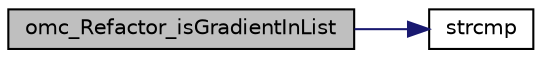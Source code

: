 digraph "omc_Refactor_isGradientInList"
{
  edge [fontname="Helvetica",fontsize="10",labelfontname="Helvetica",labelfontsize="10"];
  node [fontname="Helvetica",fontsize="10",shape=record];
  rankdir="LR";
  Node1537 [label="omc_Refactor_isGradientInList",height=0.2,width=0.4,color="black", fillcolor="grey75", style="filled", fontcolor="black"];
  Node1537 -> Node1538 [color="midnightblue",fontsize="10",style="solid",fontname="Helvetica"];
  Node1538 [label="strcmp",height=0.2,width=0.4,color="black", fillcolor="white", style="filled",URL="$db/d13/_c_vode_get_8m.html#ab022bbe018438998408fda94a327a547"];
}
